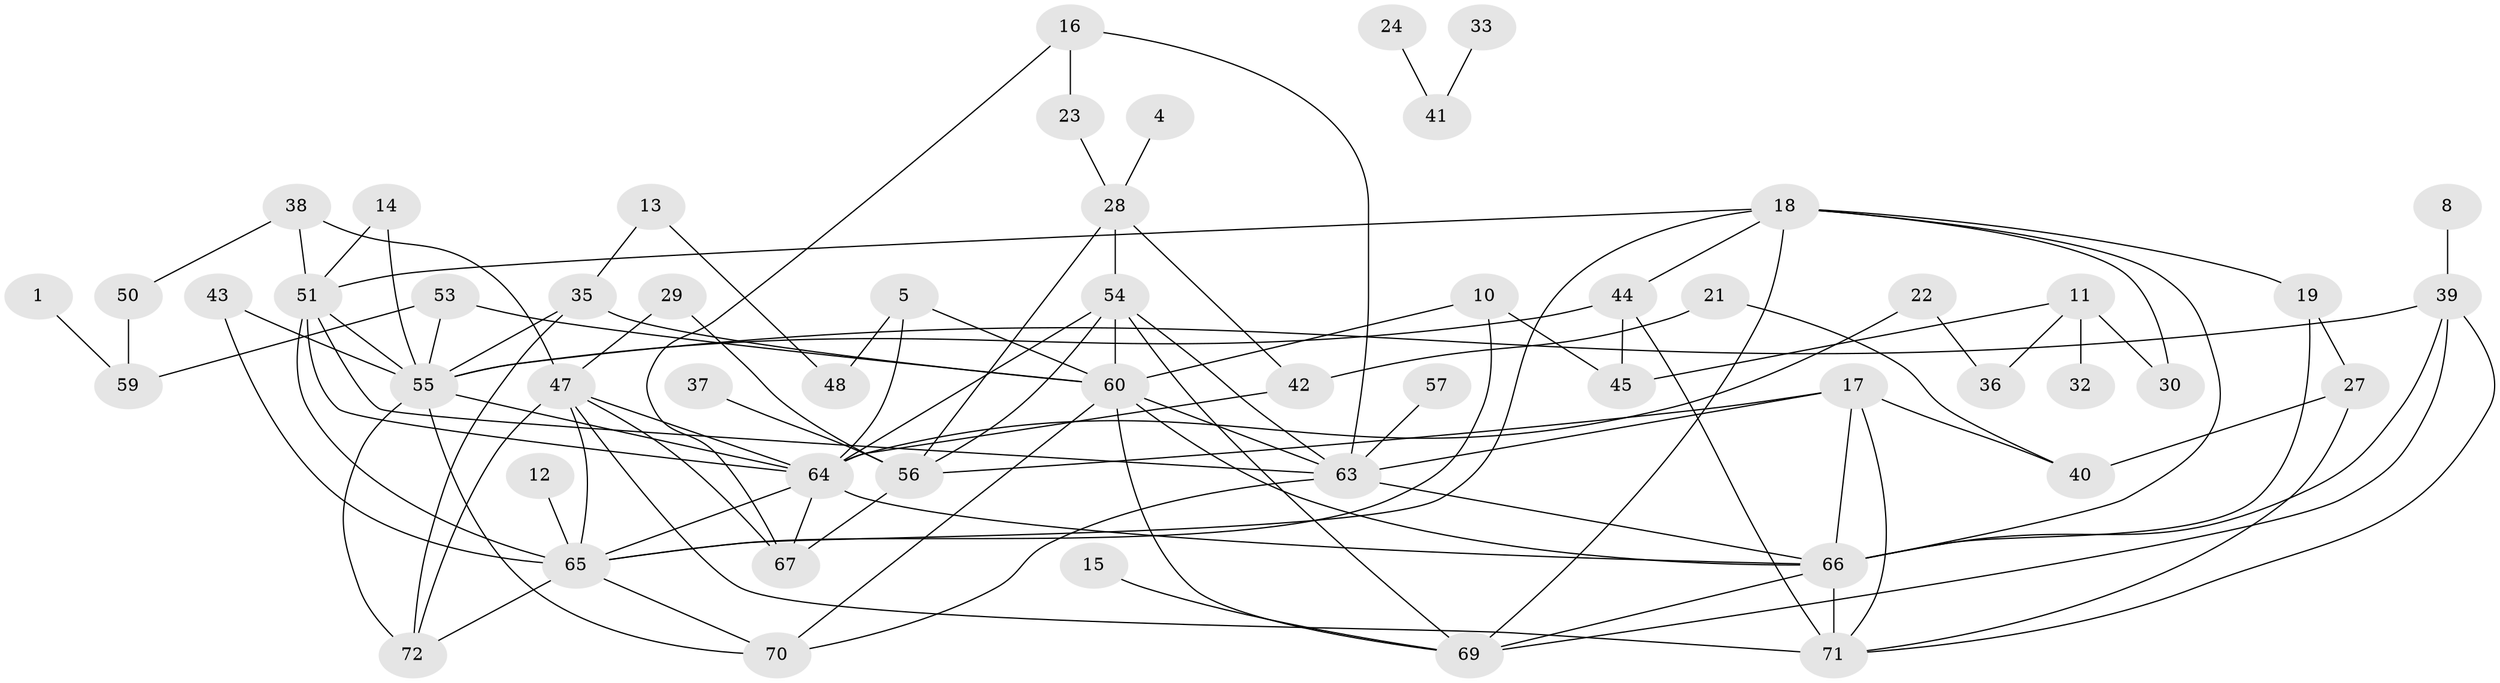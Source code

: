 // original degree distribution, {1: 0.1875, 2: 0.2361111111111111, 3: 0.2361111111111111, 0: 0.10416666666666667, 5: 0.06944444444444445, 4: 0.11805555555555555, 6: 0.027777777777777776, 7: 0.006944444444444444, 8: 0.013888888888888888}
// Generated by graph-tools (version 1.1) at 2025/49/03/09/25 03:49:11]
// undirected, 55 vertices, 103 edges
graph export_dot {
graph [start="1"]
  node [color=gray90,style=filled];
  1;
  4;
  5;
  8;
  10;
  11;
  12;
  13;
  14;
  15;
  16;
  17;
  18;
  19;
  21;
  22;
  23;
  24;
  27;
  28;
  29;
  30;
  32;
  33;
  35;
  36;
  37;
  38;
  39;
  40;
  41;
  42;
  43;
  44;
  45;
  47;
  48;
  50;
  51;
  53;
  54;
  55;
  56;
  57;
  59;
  60;
  63;
  64;
  65;
  66;
  67;
  69;
  70;
  71;
  72;
  1 -- 59 [weight=1.0];
  4 -- 28 [weight=1.0];
  5 -- 48 [weight=1.0];
  5 -- 60 [weight=1.0];
  5 -- 64 [weight=1.0];
  8 -- 39 [weight=1.0];
  10 -- 45 [weight=1.0];
  10 -- 60 [weight=1.0];
  10 -- 65 [weight=1.0];
  11 -- 30 [weight=1.0];
  11 -- 32 [weight=1.0];
  11 -- 36 [weight=1.0];
  11 -- 45 [weight=1.0];
  12 -- 65 [weight=1.0];
  13 -- 35 [weight=1.0];
  13 -- 48 [weight=1.0];
  14 -- 51 [weight=1.0];
  14 -- 55 [weight=1.0];
  15 -- 69 [weight=1.0];
  16 -- 23 [weight=1.0];
  16 -- 63 [weight=1.0];
  16 -- 67 [weight=1.0];
  17 -- 40 [weight=1.0];
  17 -- 56 [weight=1.0];
  17 -- 63 [weight=1.0];
  17 -- 66 [weight=1.0];
  17 -- 71 [weight=1.0];
  18 -- 19 [weight=1.0];
  18 -- 30 [weight=1.0];
  18 -- 44 [weight=1.0];
  18 -- 51 [weight=1.0];
  18 -- 65 [weight=1.0];
  18 -- 66 [weight=1.0];
  18 -- 69 [weight=1.0];
  19 -- 27 [weight=1.0];
  19 -- 66 [weight=1.0];
  21 -- 40 [weight=1.0];
  21 -- 42 [weight=1.0];
  22 -- 36 [weight=1.0];
  22 -- 64 [weight=1.0];
  23 -- 28 [weight=1.0];
  24 -- 41 [weight=1.0];
  27 -- 40 [weight=1.0];
  27 -- 71 [weight=1.0];
  28 -- 42 [weight=1.0];
  28 -- 54 [weight=2.0];
  28 -- 56 [weight=1.0];
  29 -- 47 [weight=1.0];
  29 -- 56 [weight=1.0];
  33 -- 41 [weight=1.0];
  35 -- 55 [weight=1.0];
  35 -- 60 [weight=1.0];
  35 -- 72 [weight=1.0];
  37 -- 56 [weight=1.0];
  38 -- 47 [weight=1.0];
  38 -- 50 [weight=1.0];
  38 -- 51 [weight=2.0];
  39 -- 55 [weight=1.0];
  39 -- 66 [weight=1.0];
  39 -- 69 [weight=1.0];
  39 -- 71 [weight=1.0];
  42 -- 64 [weight=1.0];
  43 -- 55 [weight=1.0];
  43 -- 65 [weight=2.0];
  44 -- 45 [weight=1.0];
  44 -- 55 [weight=1.0];
  44 -- 71 [weight=1.0];
  47 -- 64 [weight=1.0];
  47 -- 65 [weight=1.0];
  47 -- 67 [weight=1.0];
  47 -- 71 [weight=2.0];
  47 -- 72 [weight=1.0];
  50 -- 59 [weight=1.0];
  51 -- 55 [weight=1.0];
  51 -- 63 [weight=1.0];
  51 -- 64 [weight=1.0];
  51 -- 65 [weight=1.0];
  53 -- 55 [weight=1.0];
  53 -- 59 [weight=1.0];
  53 -- 60 [weight=1.0];
  54 -- 56 [weight=1.0];
  54 -- 60 [weight=1.0];
  54 -- 63 [weight=1.0];
  54 -- 64 [weight=1.0];
  54 -- 69 [weight=1.0];
  55 -- 64 [weight=1.0];
  55 -- 70 [weight=1.0];
  55 -- 72 [weight=1.0];
  56 -- 67 [weight=1.0];
  57 -- 63 [weight=1.0];
  60 -- 63 [weight=1.0];
  60 -- 66 [weight=1.0];
  60 -- 69 [weight=1.0];
  60 -- 70 [weight=1.0];
  63 -- 66 [weight=1.0];
  63 -- 70 [weight=1.0];
  64 -- 65 [weight=1.0];
  64 -- 66 [weight=1.0];
  64 -- 67 [weight=1.0];
  65 -- 70 [weight=1.0];
  65 -- 72 [weight=1.0];
  66 -- 69 [weight=1.0];
  66 -- 71 [weight=1.0];
}
